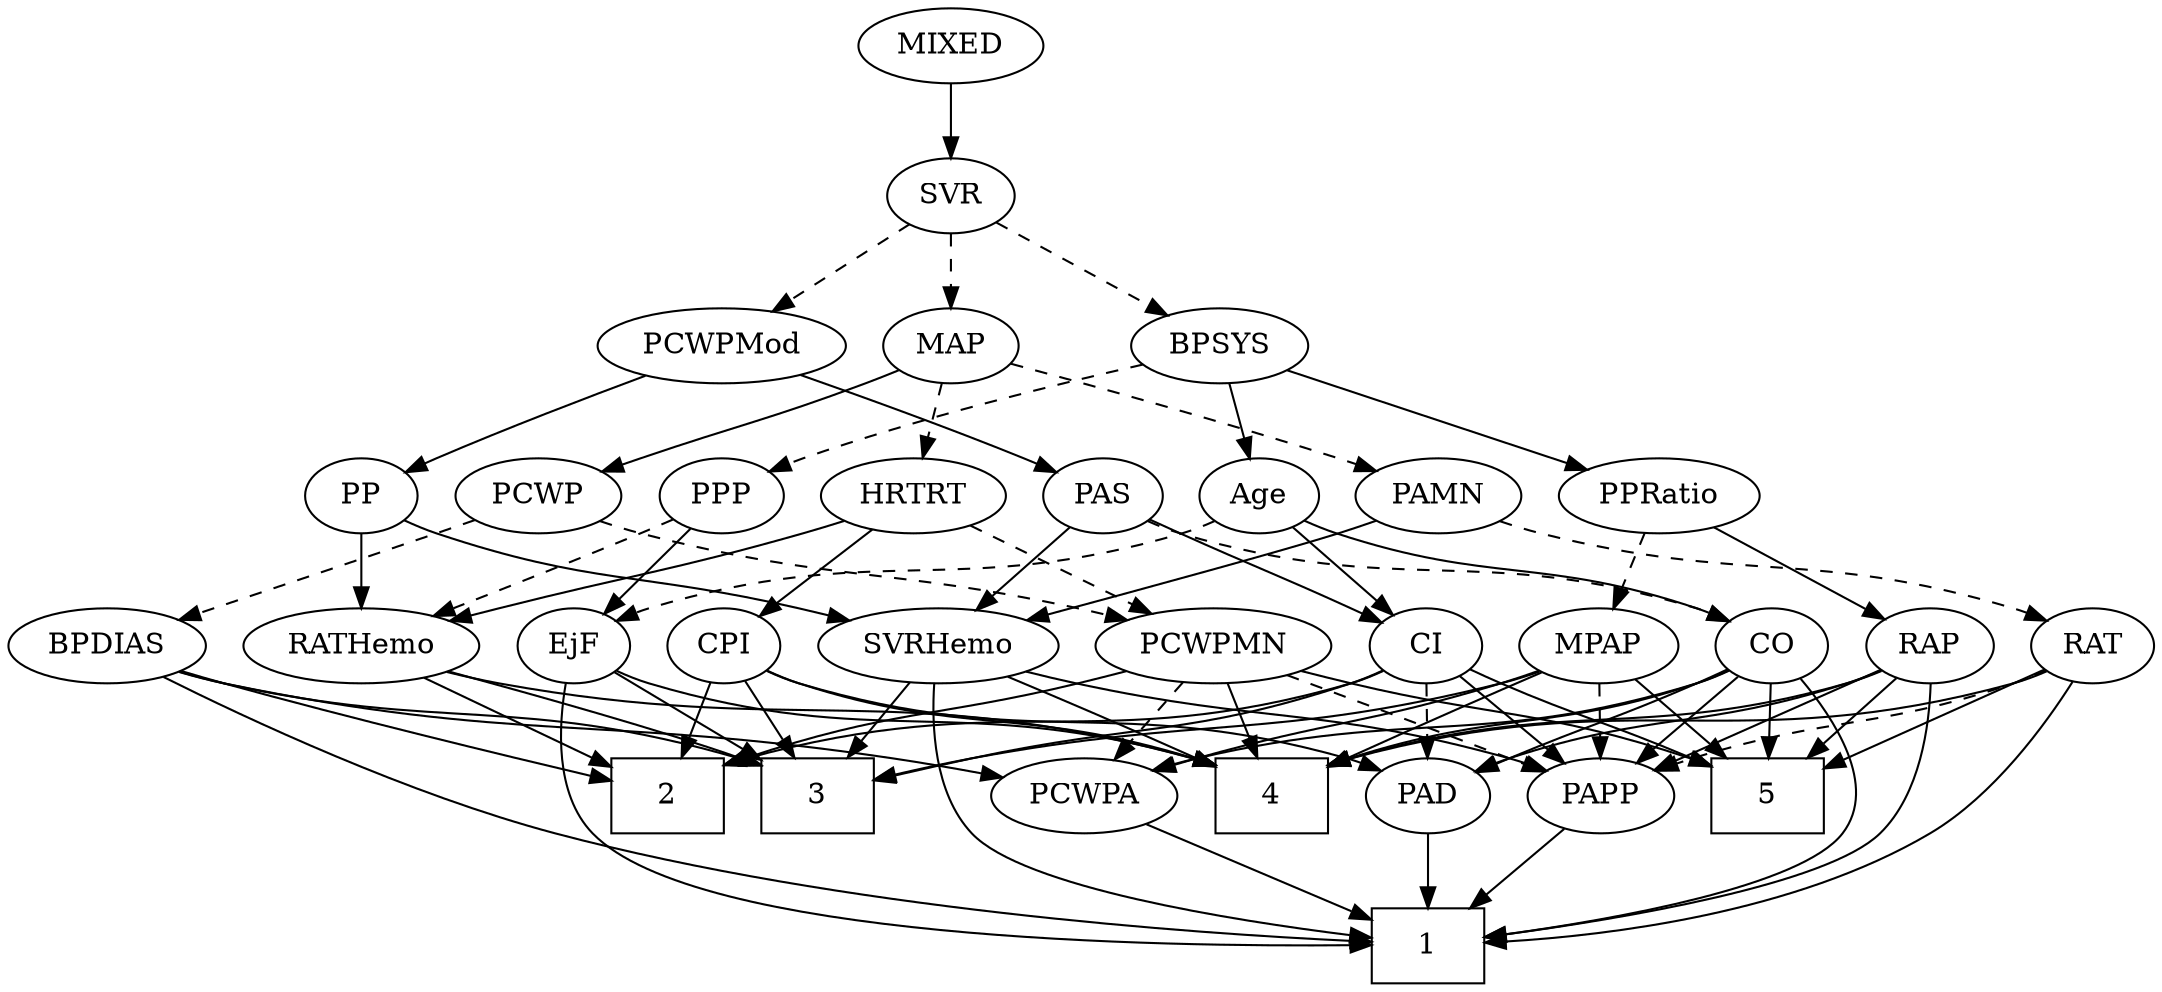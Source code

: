 strict digraph {
	graph [bb="0,0,959.54,468"];
	node [label="\N"];
	1	[height=0.5,
		pos="629.25,18",
		shape=box,
		width=0.75];
	2	[height=0.5,
		pos="271.25,90",
		shape=box,
		width=0.75];
	3	[height=0.5,
		pos="343.25,90",
		shape=box,
		width=0.75];
	4	[height=0.5,
		pos="555.25,90",
		shape=box,
		width=0.75];
	5	[height=0.5,
		pos="784.25,90",
		shape=box,
		width=0.75];
	Age	[height=0.5,
		pos="554.25,234",
		width=0.75];
	EjF	[height=0.5,
		pos="246.25,162",
		width=0.75];
	Age -> EjF	[pos="e,266.78,173.94 533.71,222.06 528.76,219.77 523.4,217.57 518.25,216 416.77,185.02 383.73,210.98 282.25,180 280.31,179.41 278.35,\
178.73 276.39,178",
		style=dashed];
	CO	[height=0.5,
		pos="786.25,162",
		width=0.75];
	Age -> CO	[pos="e,765.63,173.68 574.86,222.32 579.81,220.02 585.15,217.75 590.25,216 659.17,192.29 681.32,203.71 750.25,180 752.16,179.34 754.1,\
178.61 756.05,177.84",
		style=solid];
	CI	[height=0.5,
		pos="626.25,162",
		width=0.75];
	Age -> CI	[pos="e,611.45,177.38 568.82,218.83 579,208.94 592.77,195.55 604.28,184.36",
		style=solid];
	EjF -> 1	[pos="e,601.98,20.623 237.62,144.71 228.52,125.02 217.72,92.041 235.25,72 258.57,45.329 497.96,27.346 591.8,21.272",
		style=solid];
	EjF -> 3	[pos="e,319.35,108.24 264.04,148.16 277.14,138.7 295.33,125.58 310.97,114.29",
		style=solid];
	EjF -> 4	[pos="e,528.06,104.84 266.78,150.05 271.73,147.76 277.09,145.57 282.25,144 381.07,113.87 415.26,137.54 518.21,107.79",
		style=solid];
	RAP	[height=0.5,
		pos="859.25,162",
		width=0.77632];
	RAP -> 1	[pos="e,656.39,22.37 860.14,143.78 860.19,123.79 857.06,91.129 838.25,72 814.5,47.855 719.92,31.365 666.49,23.77",
		style=solid];
	RAP -> 4	[pos="e,582.44,104.83 838.12,150.08 833.02,147.79 827.53,145.59 822.25,144 725.77,114.93 692.59,137.06 592.06,107.73",
		style=solid];
	RAP -> 5	[pos="e,802.58,108.11 844.07,146.83 834.33,137.75 821.44,125.71 810.11,115.14",
		style=solid];
	PAD	[height=0.5,
		pos="629.25,90",
		width=0.79437];
	RAP -> PAD	[pos="e,650.86,101.82 837.63,150.18 832.66,147.94 827.33,145.73 822.25,144 754.9,121.03 733.59,130.97 666.25,108 664.34,107.35 662.4,106.63 \
660.45,105.87",
		style=solid];
	PAPP	[height=0.5,
		pos="707.25,90",
		width=0.88464];
	RAP -> PAPP	[pos="e,731.13,102 837.14,150.82 811.77,139.14 769.88,119.85 740.55,106.34",
		style=solid];
	MIXED	[height=0.5,
		pos="415.25,450",
		width=1.1193];
	SVR	[height=0.5,
		pos="415.25,378",
		width=0.77632];
	MIXED -> SVR	[pos="e,415.25,396.1 415.25,431.7 415.25,423.98 415.25,414.71 415.25,406.11",
		style=solid];
	MPAP	[height=0.5,
		pos="706.25,162",
		width=0.97491];
	MPAP -> 3	[pos="e,370.55,97.821 680.04,149.78 674.26,147.61 668.11,145.54 662.25,144 555.81,115.99 525.41,128.34 417.25,108 405.22,105.74 392.19,\
102.88 380.46,100.16",
		style=solid];
	MPAP -> 4	[pos="e,582.36,103.84 680.64,149.28 659.13,139.42 627.38,124.82 591.55,108.13",
		style=solid];
	MPAP -> 5	[pos="e,765.16,108.13 723.17,145.81 733.22,136.79 746.18,125.16 757.58,114.93",
		style=solid];
	PCWPA	[height=0.5,
		pos="468.25,90",
		width=1.1555];
	MPAP -> PCWPA	[pos="e,499.69,101.89 679.44,150.05 673.8,147.91 667.87,145.79 662.25,144 599.79,124.15 582.16,126.38 519.25,108 516.07,107.07 512.79,\
106.07 509.5,105.04",
		style=solid];
	MPAP -> PAPP	[pos="e,707,108.1 706.49,143.7 706.6,135.98 706.74,126.71 706.86,118.11",
		style=dashed];
	BPSYS	[height=0.5,
		pos="536.25,306",
		width=1.0471];
	BPSYS -> Age	[pos="e,549.93,251.79 540.6,288.05 542.64,280.14 545.11,270.54 547.38,261.69",
		style=solid];
	PPP	[height=0.5,
		pos="312.25,234",
		width=0.75];
	BPSYS -> PPP	[pos="e,333.31,245.66 502.77,297.35 464.75,288.25 401.13,271.78 348.25,252 346.4,251.31 344.52,250.56 342.64,249.78",
		style=dashed];
	PPRatio	[height=0.5,
		pos="729.25,234",
		width=1.1013];
	BPSYS -> PPRatio	[pos="e,699.34,245.85 565.56,294.37 598.76,282.33 653.03,262.64 689.9,249.27",
		style=solid];
	PAD -> 1	[pos="e,629.25,36.104 629.25,71.697 629.25,63.983 629.25,54.712 629.25,46.112",
		style=solid];
	CO -> 1	[pos="e,656.46,22.509 800.11,146.18 815.95,127.42 837.57,94.779 820.25,72 801.73,47.64 716.75,31.547 666.6,23.991",
		style=solid];
	CO -> 4	[pos="e,582.51,104.63 765.63,150.32 760.68,148.02 755.34,145.76 750.25,144 684.69,121.4 661.72,130.71 592.16,107.9",
		style=solid];
	CO -> 5	[pos="e,784.73,108.1 785.75,143.7 785.53,135.98 785.27,126.71 785.02,118.11",
		style=solid];
	CO -> PAD	[pos="e,651.51,101.34 764.99,150.8 760.15,148.53 755.04,146.16 750.25,144 713.21,127.33 703.37,124.48 666.25,108 664.45,107.2 662.61,106.38 \
660.76,105.55",
		style=solid];
	CO -> PCWPA	[pos="e,499.02,102.18 765.71,150.07 760.76,147.78 755.4,145.58 750.25,144 650.92,113.5 620.22,132.51 519.25,108 515.83,107.17 512.32,106.22 \
508.81,105.2",
		style=solid];
	CO -> PAPP	[pos="e,723.64,105.52 770.64,147.17 759.39,137.21 744.01,123.57 731.21,112.23",
		style=solid];
	PAS	[height=0.5,
		pos="482.25,234",
		width=0.75];
	PAS -> CO	[pos="e,765.71,173.93 502.78,222.07 507.74,219.78 513.09,217.58 518.25,216 618.01,185.41 650.49,210.59 750.25,180 752.18,179.41 754.14,\
178.73 756.1,177.99",
		style=dashed];
	SVRHemo	[height=0.5,
		pos="413.25,162",
		width=1.3902];
	PAS -> SVRHemo	[pos="e,429.21,179.2 467.95,218.5 458.86,209.28 446.89,197.14 436.47,186.56",
		style=solid];
	PAS -> CI	[pos="e,604.91,173.37 503.49,222.67 527.85,210.83 567.96,191.33 595.67,177.86",
		style=solid];
	PAMN	[height=0.5,
		pos="635.25,234",
		width=1.011];
	RAT	[height=0.5,
		pos="932.25,162",
		width=0.75827];
	PAMN -> RAT	[pos="e,911.7,173.89 662.57,221.7 668.34,219.59 674.44,217.56 680.25,216 774.22,190.68 803.36,209.06 896.25,180 898.18,179.4 900.13,178.71 \
902.09,177.96",
		style=dashed];
	PAMN -> SVRHemo	[pos="e,451.01,173.97 607.27,222.08 601.66,219.99 595.78,217.87 590.25,216 566.23,207.88 504.41,189.59 460.61,176.77",
		style=solid];
	RATHemo	[height=0.5,
		pos="152.25,162",
		width=1.3721];
	RATHemo -> 2	[pos="e,243.84,107.12 177.19,146.33 193.94,136.47 216.29,123.33 234.99,112.33",
		style=solid];
	RATHemo -> 3	[pos="e,315.87,104.31 188.68,149.81 218.32,140.43 261.33,126.18 306.51,108.1",
		style=solid];
	RATHemo -> 4	[pos="e,528.09,104.95 187.9,149.52 195.23,147.45 202.95,145.48 210.25,144 342.56,117.1 384.36,144.67 518.28,107.72",
		style=solid];
	CPI	[height=0.5,
		pos="318.25,162",
		width=0.75];
	CPI -> 2	[pos="e,282.86,108.29 307.58,145.12 301.94,136.72 294.88,126.2 288.48,116.67",
		style=solid];
	CPI -> 3	[pos="e,337.02,108.45 324.17,144.41 326.98,136.54 330.41,126.93 333.59,118.04",
		style=solid];
	CPI -> 4	[pos="e,527.99,104.65 338.85,150.29 343.81,147.99 349.14,145.74 354.25,144 422.39,120.81 446.23,131.23 518.45,107.84",
		style=solid];
	CPI -> PAD	[pos="e,607.52,101.92 338.78,150.05 343.73,147.76 349.09,145.57 354.25,144 456.16,112.93 489.02,138.03 591.25,108 593.53,107.33 595.85,\
106.55 598.17,105.7",
		style=solid];
	RAT -> 1	[pos="e,656.47,19.517 923.83,144.74 912.44,124.44 890.2,90.193 861.25,72 800.3,33.704 714.86,22.986 666.49,20.046",
		style=solid];
	RAT -> 4	[pos="e,582.41,104.94 911.75,149.93 906.79,147.65 901.43,145.49 896.25,144 768.12,107.25 724.5,143.84 592.1,107.67",
		style=solid];
	RAT -> 5	[pos="e,811.32,103.81 910.73,150.82 887.1,139.65 848.77,121.52 820.49,108.14",
		style=solid];
	RAT -> PAPP	[pos="e,731.73,101.87 911.23,150.2 906.38,147.96 901.2,145.75 896.25,144 832.42,121.43 812.59,129.03 748.25,108 745.96,107.25 743.62,106.44 \
741.28,105.57",
		style=dashed];
	SVR -> BPSYS	[pos="e,513.03,320.43 435.5,365.28 454.22,354.45 482.35,338.18 504.13,325.58",
		style=dashed];
	PCWPMod	[height=0.5,
		pos="314.25,306",
		width=1.4443];
	SVR -> PCWPMod	[pos="e,336.53,322.45 396.72,364.16 382.27,354.14 361.88,340.02 344.99,328.31",
		style=dashed];
	MAP	[height=0.5,
		pos="415.25,306",
		width=0.84854];
	SVR -> MAP	[pos="e,415.25,324.1 415.25,359.7 415.25,351.98 415.25,342.71 415.25,334.11",
		style=dashed];
	PCWPMod -> PAS	[pos="e,461.02,245.28 347.84,292.15 374.65,281.74 413.09,266.47 446.25,252 448.05,251.21 449.9,250.39 451.76,249.55",
		style=solid];
	PP	[height=0.5,
		pos="152.25,234",
		width=0.75];
	PCWPMod -> PP	[pos="e,173.5,245.22 281.97,291.87 256.42,281.37 219.89,266.12 188.25,252 186.45,251.2 184.6,250.36 182.75,249.51",
		style=solid];
	PCWPA -> 1	[pos="e,602.19,30.764 496.66,76.647 523.42,65.01 563.65,47.52 592.77,34.858",
		style=solid];
	PCWPMN	[height=0.5,
		pos="531.25,162",
		width=1.3902];
	PCWPMN -> 2	[pos="e,298.5,104.65 493.89,149.84 486.73,147.81 479.27,145.78 472.25,144 402.46,126.35 380.13,131.68 308.03,107.87",
		style=solid];
	PCWPMN -> 4	[pos="e,549.32,108.28 537.06,144.05 539.76,136.18 543.03,126.62 546.06,117.79",
		style=solid];
	PCWPMN -> 5	[pos="e,756.99,104.62 568.61,149.89 575.77,147.86 583.23,145.81 590.25,144 656.99,126.79 678.35,131.09 747.39,107.91",
		style=solid];
	PCWPMN -> PCWPA	[pos="e,482.78,107.15 516.63,144.76 508.6,135.84 498.49,124.61 489.59,114.72",
		style=dashed];
	PCWPMN -> PAPP	[pos="e,682.76,101.55 564.33,148.43 591.94,137.86 632.28,122.24 667.25,108 669.29,107.17 671.39,106.3 673.5,105.43",
		style=dashed];
	SVRHemo -> 1	[pos="e,602.06,21.807 408.51,143.81 404.22,124.16 400.8,92.117 417.25,72 439.13,45.235 537.3,29.717 592.05,22.997",
		style=solid];
	SVRHemo -> 3	[pos="e,360.37,108.12 397.01,144.76 388.26,136.01 377.28,125.03 367.53,115.28",
		style=solid];
	SVRHemo -> 4	[pos="e,527.87,104.5 441.64,147 463.79,136.08 494.72,120.84 518.71,109.01",
		style=solid];
	SVRHemo -> PAPP	[pos="e,683.45,102.12 450.24,149.74 457.5,147.7 465.09,145.69 472.25,144 558.03,123.78 582.85,133.39 667.25,108 669.5,107.32 671.8,106.56 \
674.1,105.73",
		style=solid];
	BPDIAS	[height=0.5,
		pos="42.246,162",
		width=1.1735];
	BPDIAS -> 1	[pos="e,601.94,19.478 64.818,146.77 97.96,126.61 162.36,90.154 222.25,72 354.19,32.002 519.18,22.19 591.89,19.783",
		style=solid];
	BPDIAS -> 2	[pos="e,244.19,98.872 74.661,150.26 81.139,148.16 87.901,145.99 94.246,144 142.45,128.91 198.31,112.33 234.18,101.8",
		style=solid];
	BPDIAS -> 3	[pos="e,316.04,104.79 73.653,149.9 80.393,147.76 87.514,145.66 94.246,144 184.37,121.78 213.7,135.76 306.27,107.82",
		style=solid];
	BPDIAS -> PCWPA	[pos="e,431.53,98.553 73.325,149.77 80.15,147.61 87.388,145.54 94.246,144 218.82,116.04 253.15,127.99 379.25,108 392.99,105.82 407.86,\
103.12 421.44,100.51",
		style=solid];
	MAP -> PAMN	[pos="e,607.27,245.9 442.41,297.39 476.97,287.56 538.4,269.62 590.25,252 592.67,251.18 595.15,250.31 597.65,249.41",
		style=dashed];
	PCWP	[height=0.5,
		pos="232.25,234",
		width=0.97491];
	MAP -> PCWP	[pos="e,259.68,245.69 391.22,294.54 385.98,292.33 380.44,290.05 375.25,288 331.69,270.84 320.08,268.44 276.25,252 273.9,251.12 271.48,\
250.21 269.05,249.28",
		style=solid];
	HRTRT	[height=0.5,
		pos="397.25,234",
		width=1.1013];
	MAP -> HRTRT	[pos="e,401.69,252.28 410.89,288.05 408.88,280.26 406.46,270.82 404.21,262.08",
		style=dashed];
	PP -> RATHemo	[pos="e,152.25,180.1 152.25,215.7 152.25,207.98 152.25,198.71 152.25,190.11",
		style=solid];
	PP -> SVRHemo	[pos="e,375.89,174.17 172.85,222.29 177.81,219.99 183.14,217.73 188.25,216 259.73,191.73 281.05,198.46 354.25,180 358.09,179.03 362.06,\
177.98 366.04,176.9",
		style=solid];
	PPP -> EjF	[pos="e,260.22,177.82 298.25,218.15 289.24,208.6 277.35,195.99 267.22,185.25",
		style=solid];
	PPP -> RATHemo	[pos="e,183.47,175.97 290.99,222.8 286.16,220.53 281.04,218.15 276.25,216 248.54,203.54 217.06,190.09 192.75,179.86",
		style=dashed];
	PPRatio -> RAP	[pos="e,838.44,174.2 754,219.67 775.5,208.09 806.68,191.31 829.52,179.01",
		style=solid];
	PPRatio -> MPAP	[pos="e,711.76,179.79 723.68,216.05 721.05,208.06 717.85,198.33 714.92,189.4",
		style=dashed];
	PCWP -> PCWPMN	[pos="e,494.26,174.26 258.5,221.94 264.28,219.76 270.41,217.65 276.25,216 361.48,191.93 386.03,200.29 472.25,180 476.27,179.05 480.44,\
178 484.6,176.9",
		style=dashed];
	PCWP -> BPDIAS	[pos="e,73.643,174.19 204.82,222.3 199.34,220.19 193.61,218.01 188.25,216 152.85,202.74 112.45,188.11 83.137,177.59",
		style=dashed];
	CI -> 2	[pos="e,298.41,104.91 605.74,149.96 600.79,147.68 595.42,145.51 590.25,144 471.62,109.39 431.03,141.78 308.19,107.71",
		style=solid];
	CI -> 3	[pos="e,370.28,97.351 605.65,150.26 600.7,147.96 595.36,145.71 590.25,144 515.78,119.06 493.97,124.79 417.25,108 405.2,105.36 392.07,102.38 \
380.26,99.66",
		style=solid];
	CI -> 5	[pos="e,757.18,103.94 647.49,150.77 652.32,148.5 657.45,146.14 662.25,144 697.44,128.33 708.81,125.25 747.83,108.09",
		style=solid];
	CI -> PAD	[pos="e,628.51,108.1 626.99,143.7 627.32,135.98 627.72,126.71 628.08,118.11",
		style=dashed];
	CI -> PAPP	[pos="e,690.44,105.52 642.25,147.17 653.78,137.21 669.55,123.57 682.67,112.23",
		style=solid];
	PAPP -> 1	[pos="e,648.23,36.04 690.7,74.155 680.6,65.09 667.45,53.289 655.91,42.93",
		style=solid];
	HRTRT -> RATHemo	[pos="e,189.33,174.05 367.31,222.19 361.04,220.05 354.45,217.88 348.25,216 287.59,197.6 271.33,196.92 210.25,180 206.65,179 202.93,177.96 \
199.19,176.89",
		style=solid];
	HRTRT -> CPI	[pos="e,333.86,176.83 379.71,217.46 368.45,207.49 353.7,194.41 341.47,183.58",
		style=solid];
	HRTRT -> PCWPMN	[pos="e,503.85,177.31 422.45,219.83 442.84,209.18 471.83,194.04 494.76,182.06",
		style=dashed];
}
